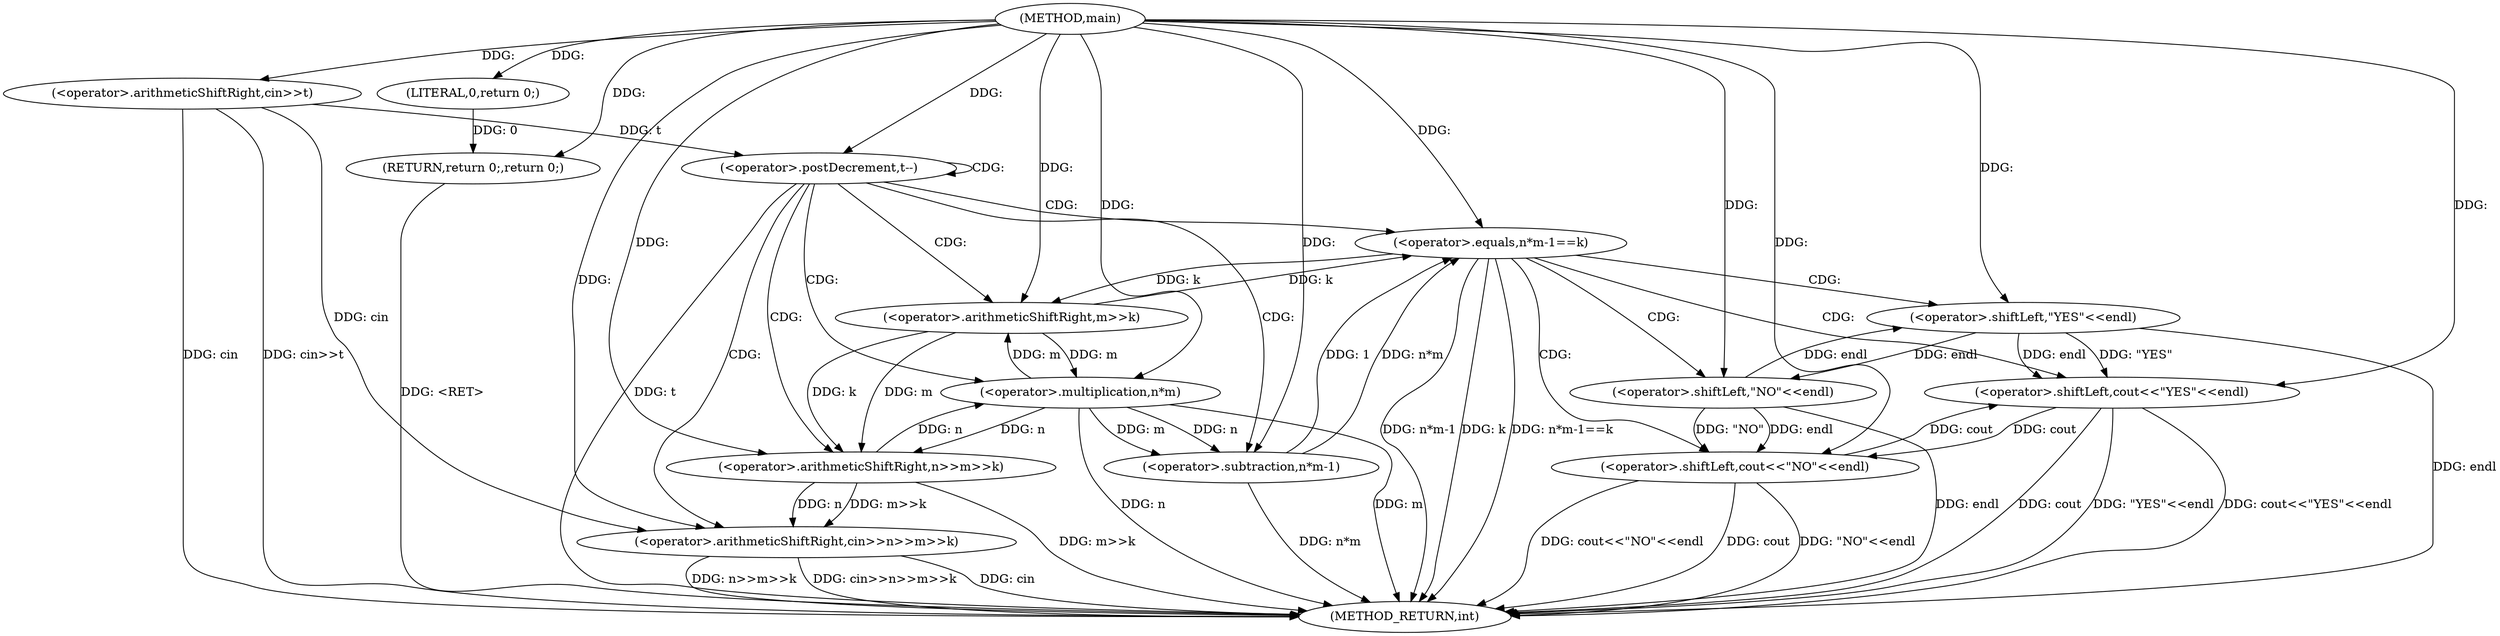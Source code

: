 digraph "main" {  
"1000101" [label = "(METHOD,main)" ]
"1000142" [label = "(METHOD_RETURN,int)" ]
"1000104" [label = "(<operator>.arithmeticShiftRight,cin>>t)" ]
"1000140" [label = "(RETURN,return 0;,return 0;)" ]
"1000108" [label = "(<operator>.postDecrement,t--)" ]
"1000141" [label = "(LITERAL,0,return 0;)" ]
"1000114" [label = "(<operator>.arithmeticShiftRight,cin>>n>>m>>k)" ]
"1000122" [label = "(<operator>.equals,n*m-1==k)" ]
"1000129" [label = "(<operator>.shiftLeft,cout<<\"YES\"<<endl)" ]
"1000116" [label = "(<operator>.arithmeticShiftRight,n>>m>>k)" ]
"1000135" [label = "(<operator>.shiftLeft,cout<<\"NO\"<<endl)" ]
"1000118" [label = "(<operator>.arithmeticShiftRight,m>>k)" ]
"1000123" [label = "(<operator>.subtraction,n*m-1)" ]
"1000131" [label = "(<operator>.shiftLeft,\"YES\"<<endl)" ]
"1000124" [label = "(<operator>.multiplication,n*m)" ]
"1000137" [label = "(<operator>.shiftLeft,\"NO\"<<endl)" ]
  "1000140" -> "1000142"  [ label = "DDG: <RET>"] 
  "1000104" -> "1000142"  [ label = "DDG: cin"] 
  "1000104" -> "1000142"  [ label = "DDG: cin>>t"] 
  "1000108" -> "1000142"  [ label = "DDG: t"] 
  "1000114" -> "1000142"  [ label = "DDG: cin"] 
  "1000116" -> "1000142"  [ label = "DDG: m>>k"] 
  "1000114" -> "1000142"  [ label = "DDG: n>>m>>k"] 
  "1000114" -> "1000142"  [ label = "DDG: cin>>n>>m>>k"] 
  "1000124" -> "1000142"  [ label = "DDG: n"] 
  "1000124" -> "1000142"  [ label = "DDG: m"] 
  "1000123" -> "1000142"  [ label = "DDG: n*m"] 
  "1000122" -> "1000142"  [ label = "DDG: n*m-1"] 
  "1000122" -> "1000142"  [ label = "DDG: k"] 
  "1000122" -> "1000142"  [ label = "DDG: n*m-1==k"] 
  "1000135" -> "1000142"  [ label = "DDG: cout"] 
  "1000137" -> "1000142"  [ label = "DDG: endl"] 
  "1000135" -> "1000142"  [ label = "DDG: \"NO\"<<endl"] 
  "1000135" -> "1000142"  [ label = "DDG: cout<<\"NO\"<<endl"] 
  "1000129" -> "1000142"  [ label = "DDG: cout"] 
  "1000131" -> "1000142"  [ label = "DDG: endl"] 
  "1000129" -> "1000142"  [ label = "DDG: \"YES\"<<endl"] 
  "1000129" -> "1000142"  [ label = "DDG: cout<<\"YES\"<<endl"] 
  "1000141" -> "1000140"  [ label = "DDG: 0"] 
  "1000101" -> "1000140"  [ label = "DDG: "] 
  "1000101" -> "1000104"  [ label = "DDG: "] 
  "1000101" -> "1000141"  [ label = "DDG: "] 
  "1000104" -> "1000108"  [ label = "DDG: t"] 
  "1000101" -> "1000108"  [ label = "DDG: "] 
  "1000104" -> "1000114"  [ label = "DDG: cin"] 
  "1000101" -> "1000114"  [ label = "DDG: "] 
  "1000116" -> "1000114"  [ label = "DDG: n"] 
  "1000116" -> "1000114"  [ label = "DDG: m>>k"] 
  "1000124" -> "1000116"  [ label = "DDG: n"] 
  "1000101" -> "1000116"  [ label = "DDG: "] 
  "1000118" -> "1000116"  [ label = "DDG: k"] 
  "1000118" -> "1000116"  [ label = "DDG: m"] 
  "1000123" -> "1000122"  [ label = "DDG: n*m"] 
  "1000123" -> "1000122"  [ label = "DDG: 1"] 
  "1000118" -> "1000122"  [ label = "DDG: k"] 
  "1000101" -> "1000122"  [ label = "DDG: "] 
  "1000135" -> "1000129"  [ label = "DDG: cout"] 
  "1000101" -> "1000129"  [ label = "DDG: "] 
  "1000131" -> "1000129"  [ label = "DDG: \"YES\""] 
  "1000131" -> "1000129"  [ label = "DDG: endl"] 
  "1000124" -> "1000118"  [ label = "DDG: m"] 
  "1000101" -> "1000118"  [ label = "DDG: "] 
  "1000122" -> "1000118"  [ label = "DDG: k"] 
  "1000124" -> "1000123"  [ label = "DDG: n"] 
  "1000124" -> "1000123"  [ label = "DDG: m"] 
  "1000101" -> "1000123"  [ label = "DDG: "] 
  "1000101" -> "1000131"  [ label = "DDG: "] 
  "1000137" -> "1000131"  [ label = "DDG: endl"] 
  "1000129" -> "1000135"  [ label = "DDG: cout"] 
  "1000101" -> "1000135"  [ label = "DDG: "] 
  "1000137" -> "1000135"  [ label = "DDG: endl"] 
  "1000137" -> "1000135"  [ label = "DDG: \"NO\""] 
  "1000116" -> "1000124"  [ label = "DDG: n"] 
  "1000101" -> "1000124"  [ label = "DDG: "] 
  "1000118" -> "1000124"  [ label = "DDG: m"] 
  "1000101" -> "1000137"  [ label = "DDG: "] 
  "1000131" -> "1000137"  [ label = "DDG: endl"] 
  "1000108" -> "1000116"  [ label = "CDG: "] 
  "1000108" -> "1000123"  [ label = "CDG: "] 
  "1000108" -> "1000124"  [ label = "CDG: "] 
  "1000108" -> "1000108"  [ label = "CDG: "] 
  "1000108" -> "1000114"  [ label = "CDG: "] 
  "1000108" -> "1000118"  [ label = "CDG: "] 
  "1000108" -> "1000122"  [ label = "CDG: "] 
  "1000122" -> "1000131"  [ label = "CDG: "] 
  "1000122" -> "1000137"  [ label = "CDG: "] 
  "1000122" -> "1000129"  [ label = "CDG: "] 
  "1000122" -> "1000135"  [ label = "CDG: "] 
}
